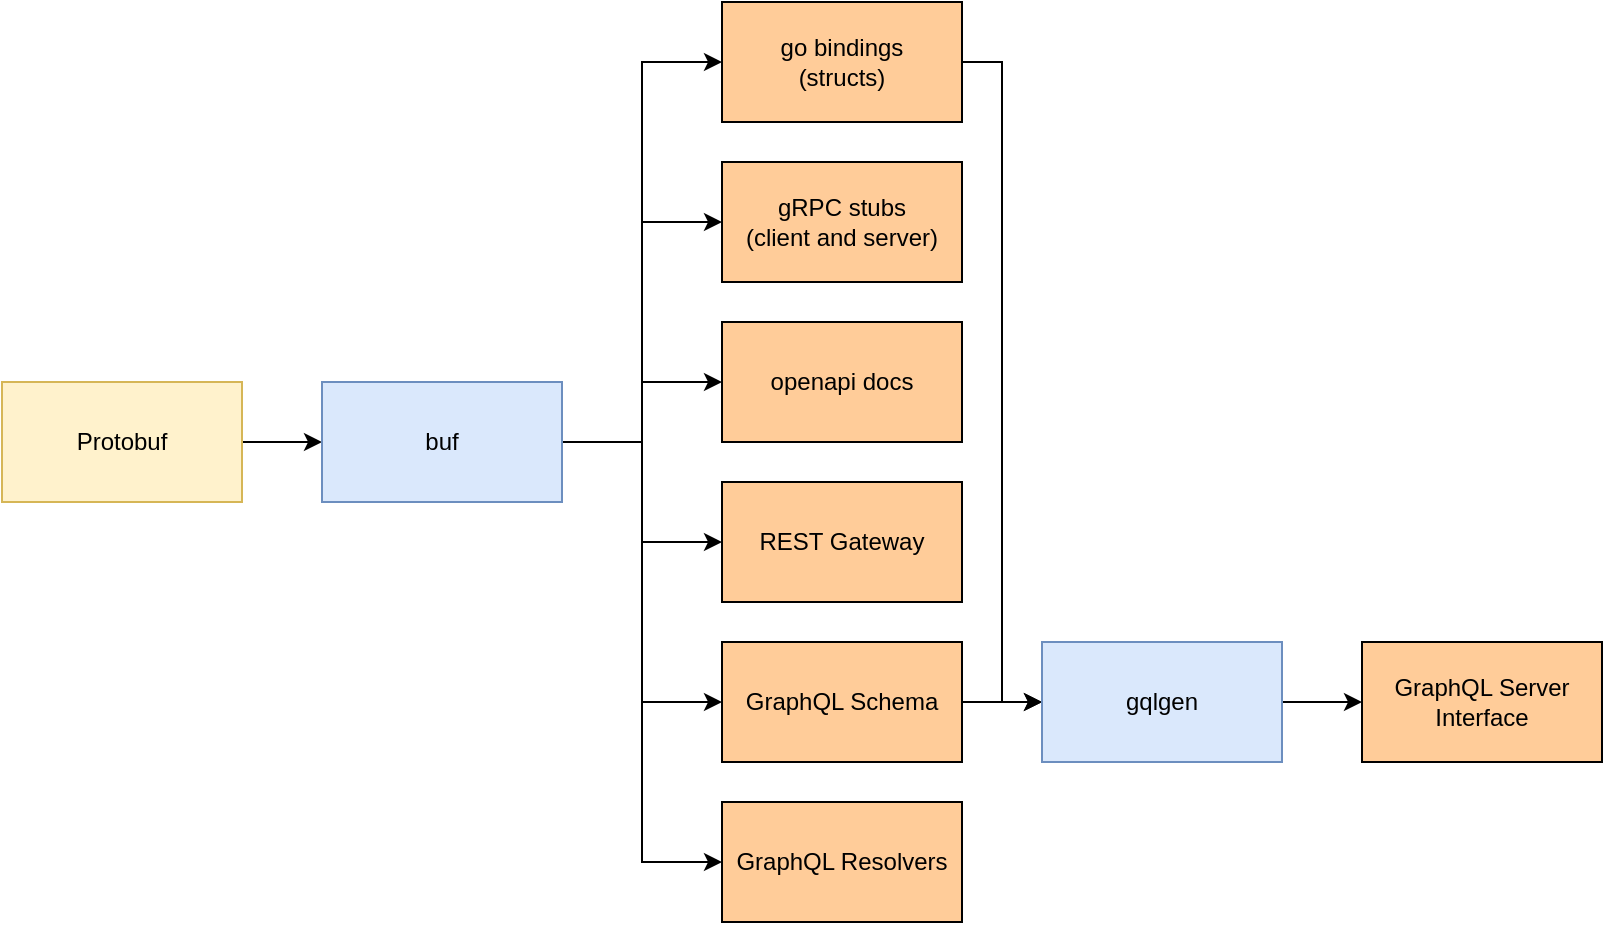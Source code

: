 <mxfile version="17.4.2" type="device"><diagram id="-XD_79yTv0rWvP9Gbbv7" name="Page-1"><mxGraphModel dx="1018" dy="656" grid="1" gridSize="10" guides="1" tooltips="1" connect="1" arrows="1" fold="1" page="1" pageScale="1" pageWidth="850" pageHeight="1100" math="0" shadow="0"><root><mxCell id="0"/><mxCell id="1" parent="0"/><mxCell id="u1Qr2u_dLzSW0ZK7rcY3-9" style="edgeStyle=orthogonalEdgeStyle;rounded=0;orthogonalLoop=1;jettySize=auto;html=1;exitX=1;exitY=0.5;exitDx=0;exitDy=0;entryX=0;entryY=0.5;entryDx=0;entryDy=0;" edge="1" parent="1" source="u1Qr2u_dLzSW0ZK7rcY3-1" target="u1Qr2u_dLzSW0ZK7rcY3-2"><mxGeometry relative="1" as="geometry"/></mxCell><mxCell id="u1Qr2u_dLzSW0ZK7rcY3-1" value="Protobuf" style="rounded=0;whiteSpace=wrap;html=1;fillColor=#fff2cc;strokeColor=#d6b656;" vertex="1" parent="1"><mxGeometry x="40" y="390" width="120" height="60" as="geometry"/></mxCell><mxCell id="u1Qr2u_dLzSW0ZK7rcY3-10" style="edgeStyle=orthogonalEdgeStyle;rounded=0;orthogonalLoop=1;jettySize=auto;html=1;exitX=1;exitY=0.5;exitDx=0;exitDy=0;entryX=0;entryY=0.5;entryDx=0;entryDy=0;" edge="1" parent="1" source="u1Qr2u_dLzSW0ZK7rcY3-2" target="u1Qr2u_dLzSW0ZK7rcY3-3"><mxGeometry relative="1" as="geometry"/></mxCell><mxCell id="u1Qr2u_dLzSW0ZK7rcY3-11" style="edgeStyle=orthogonalEdgeStyle;rounded=0;orthogonalLoop=1;jettySize=auto;html=1;exitX=1;exitY=0.5;exitDx=0;exitDy=0;entryX=0;entryY=0.5;entryDx=0;entryDy=0;" edge="1" parent="1" source="u1Qr2u_dLzSW0ZK7rcY3-2" target="u1Qr2u_dLzSW0ZK7rcY3-4"><mxGeometry relative="1" as="geometry"/></mxCell><mxCell id="u1Qr2u_dLzSW0ZK7rcY3-12" style="edgeStyle=orthogonalEdgeStyle;rounded=0;orthogonalLoop=1;jettySize=auto;html=1;exitX=1;exitY=0.5;exitDx=0;exitDy=0;entryX=0;entryY=0.5;entryDx=0;entryDy=0;" edge="1" parent="1" source="u1Qr2u_dLzSW0ZK7rcY3-2" target="u1Qr2u_dLzSW0ZK7rcY3-5"><mxGeometry relative="1" as="geometry"/></mxCell><mxCell id="u1Qr2u_dLzSW0ZK7rcY3-13" style="edgeStyle=orthogonalEdgeStyle;rounded=0;orthogonalLoop=1;jettySize=auto;html=1;exitX=1;exitY=0.5;exitDx=0;exitDy=0;entryX=0;entryY=0.5;entryDx=0;entryDy=0;" edge="1" parent="1" source="u1Qr2u_dLzSW0ZK7rcY3-2" target="u1Qr2u_dLzSW0ZK7rcY3-6"><mxGeometry relative="1" as="geometry"/></mxCell><mxCell id="u1Qr2u_dLzSW0ZK7rcY3-14" style="edgeStyle=orthogonalEdgeStyle;rounded=0;orthogonalLoop=1;jettySize=auto;html=1;exitX=1;exitY=0.5;exitDx=0;exitDy=0;entryX=0;entryY=0.5;entryDx=0;entryDy=0;" edge="1" parent="1" source="u1Qr2u_dLzSW0ZK7rcY3-2" target="u1Qr2u_dLzSW0ZK7rcY3-7"><mxGeometry relative="1" as="geometry"/></mxCell><mxCell id="u1Qr2u_dLzSW0ZK7rcY3-15" style="edgeStyle=orthogonalEdgeStyle;rounded=0;orthogonalLoop=1;jettySize=auto;html=1;exitX=1;exitY=0.5;exitDx=0;exitDy=0;entryX=0;entryY=0.5;entryDx=0;entryDy=0;" edge="1" parent="1" source="u1Qr2u_dLzSW0ZK7rcY3-2" target="u1Qr2u_dLzSW0ZK7rcY3-8"><mxGeometry relative="1" as="geometry"/></mxCell><mxCell id="u1Qr2u_dLzSW0ZK7rcY3-2" value="buf" style="rounded=0;whiteSpace=wrap;html=1;fillColor=#dae8fc;strokeColor=#6c8ebf;" vertex="1" parent="1"><mxGeometry x="200" y="390" width="120" height="60" as="geometry"/></mxCell><mxCell id="u1Qr2u_dLzSW0ZK7rcY3-18" style="edgeStyle=orthogonalEdgeStyle;rounded=0;orthogonalLoop=1;jettySize=auto;html=1;exitX=1;exitY=0.5;exitDx=0;exitDy=0;entryX=0;entryY=0.5;entryDx=0;entryDy=0;" edge="1" parent="1" source="u1Qr2u_dLzSW0ZK7rcY3-3" target="u1Qr2u_dLzSW0ZK7rcY3-16"><mxGeometry relative="1" as="geometry"/></mxCell><mxCell id="u1Qr2u_dLzSW0ZK7rcY3-3" value="go bindings&lt;br&gt;(structs)" style="rounded=0;whiteSpace=wrap;html=1;fillColor=#FFCC99;" vertex="1" parent="1"><mxGeometry x="400" y="200" width="120" height="60" as="geometry"/></mxCell><mxCell id="u1Qr2u_dLzSW0ZK7rcY3-4" value="gRPC stubs&lt;br&gt;(client and server)" style="rounded=0;whiteSpace=wrap;html=1;fillColor=#FFCC99;" vertex="1" parent="1"><mxGeometry x="400" y="280" width="120" height="60" as="geometry"/></mxCell><mxCell id="u1Qr2u_dLzSW0ZK7rcY3-5" value="openapi docs" style="rounded=0;whiteSpace=wrap;html=1;fillColor=#FFCC99;" vertex="1" parent="1"><mxGeometry x="400" y="360" width="120" height="60" as="geometry"/></mxCell><mxCell id="u1Qr2u_dLzSW0ZK7rcY3-6" value="REST Gateway" style="rounded=0;whiteSpace=wrap;html=1;fillColor=#FFCC99;" vertex="1" parent="1"><mxGeometry x="400" y="440" width="120" height="60" as="geometry"/></mxCell><mxCell id="u1Qr2u_dLzSW0ZK7rcY3-17" style="edgeStyle=orthogonalEdgeStyle;rounded=0;orthogonalLoop=1;jettySize=auto;html=1;exitX=1;exitY=0.5;exitDx=0;exitDy=0;entryX=0;entryY=0.5;entryDx=0;entryDy=0;" edge="1" parent="1" source="u1Qr2u_dLzSW0ZK7rcY3-7" target="u1Qr2u_dLzSW0ZK7rcY3-16"><mxGeometry relative="1" as="geometry"/></mxCell><mxCell id="u1Qr2u_dLzSW0ZK7rcY3-7" value="GraphQL Schema" style="rounded=0;whiteSpace=wrap;html=1;fillColor=#FFCC99;" vertex="1" parent="1"><mxGeometry x="400" y="520" width="120" height="60" as="geometry"/></mxCell><mxCell id="u1Qr2u_dLzSW0ZK7rcY3-8" value="GraphQL Resolvers" style="rounded=0;whiteSpace=wrap;html=1;fillColor=#FFCC99;" vertex="1" parent="1"><mxGeometry x="400" y="600" width="120" height="60" as="geometry"/></mxCell><mxCell id="u1Qr2u_dLzSW0ZK7rcY3-20" style="edgeStyle=orthogonalEdgeStyle;rounded=0;orthogonalLoop=1;jettySize=auto;html=1;exitX=1;exitY=0.5;exitDx=0;exitDy=0;entryX=0;entryY=0.5;entryDx=0;entryDy=0;" edge="1" parent="1" source="u1Qr2u_dLzSW0ZK7rcY3-16" target="u1Qr2u_dLzSW0ZK7rcY3-19"><mxGeometry relative="1" as="geometry"/></mxCell><mxCell id="u1Qr2u_dLzSW0ZK7rcY3-16" value="gqlgen" style="rounded=0;whiteSpace=wrap;html=1;fillColor=#dae8fc;strokeColor=#6c8ebf;" vertex="1" parent="1"><mxGeometry x="560" y="520" width="120" height="60" as="geometry"/></mxCell><mxCell id="u1Qr2u_dLzSW0ZK7rcY3-19" value="GraphQL Server Interface" style="rounded=0;whiteSpace=wrap;html=1;fillColor=#FFCC99;" vertex="1" parent="1"><mxGeometry x="720" y="520" width="120" height="60" as="geometry"/></mxCell></root></mxGraphModel></diagram></mxfile>